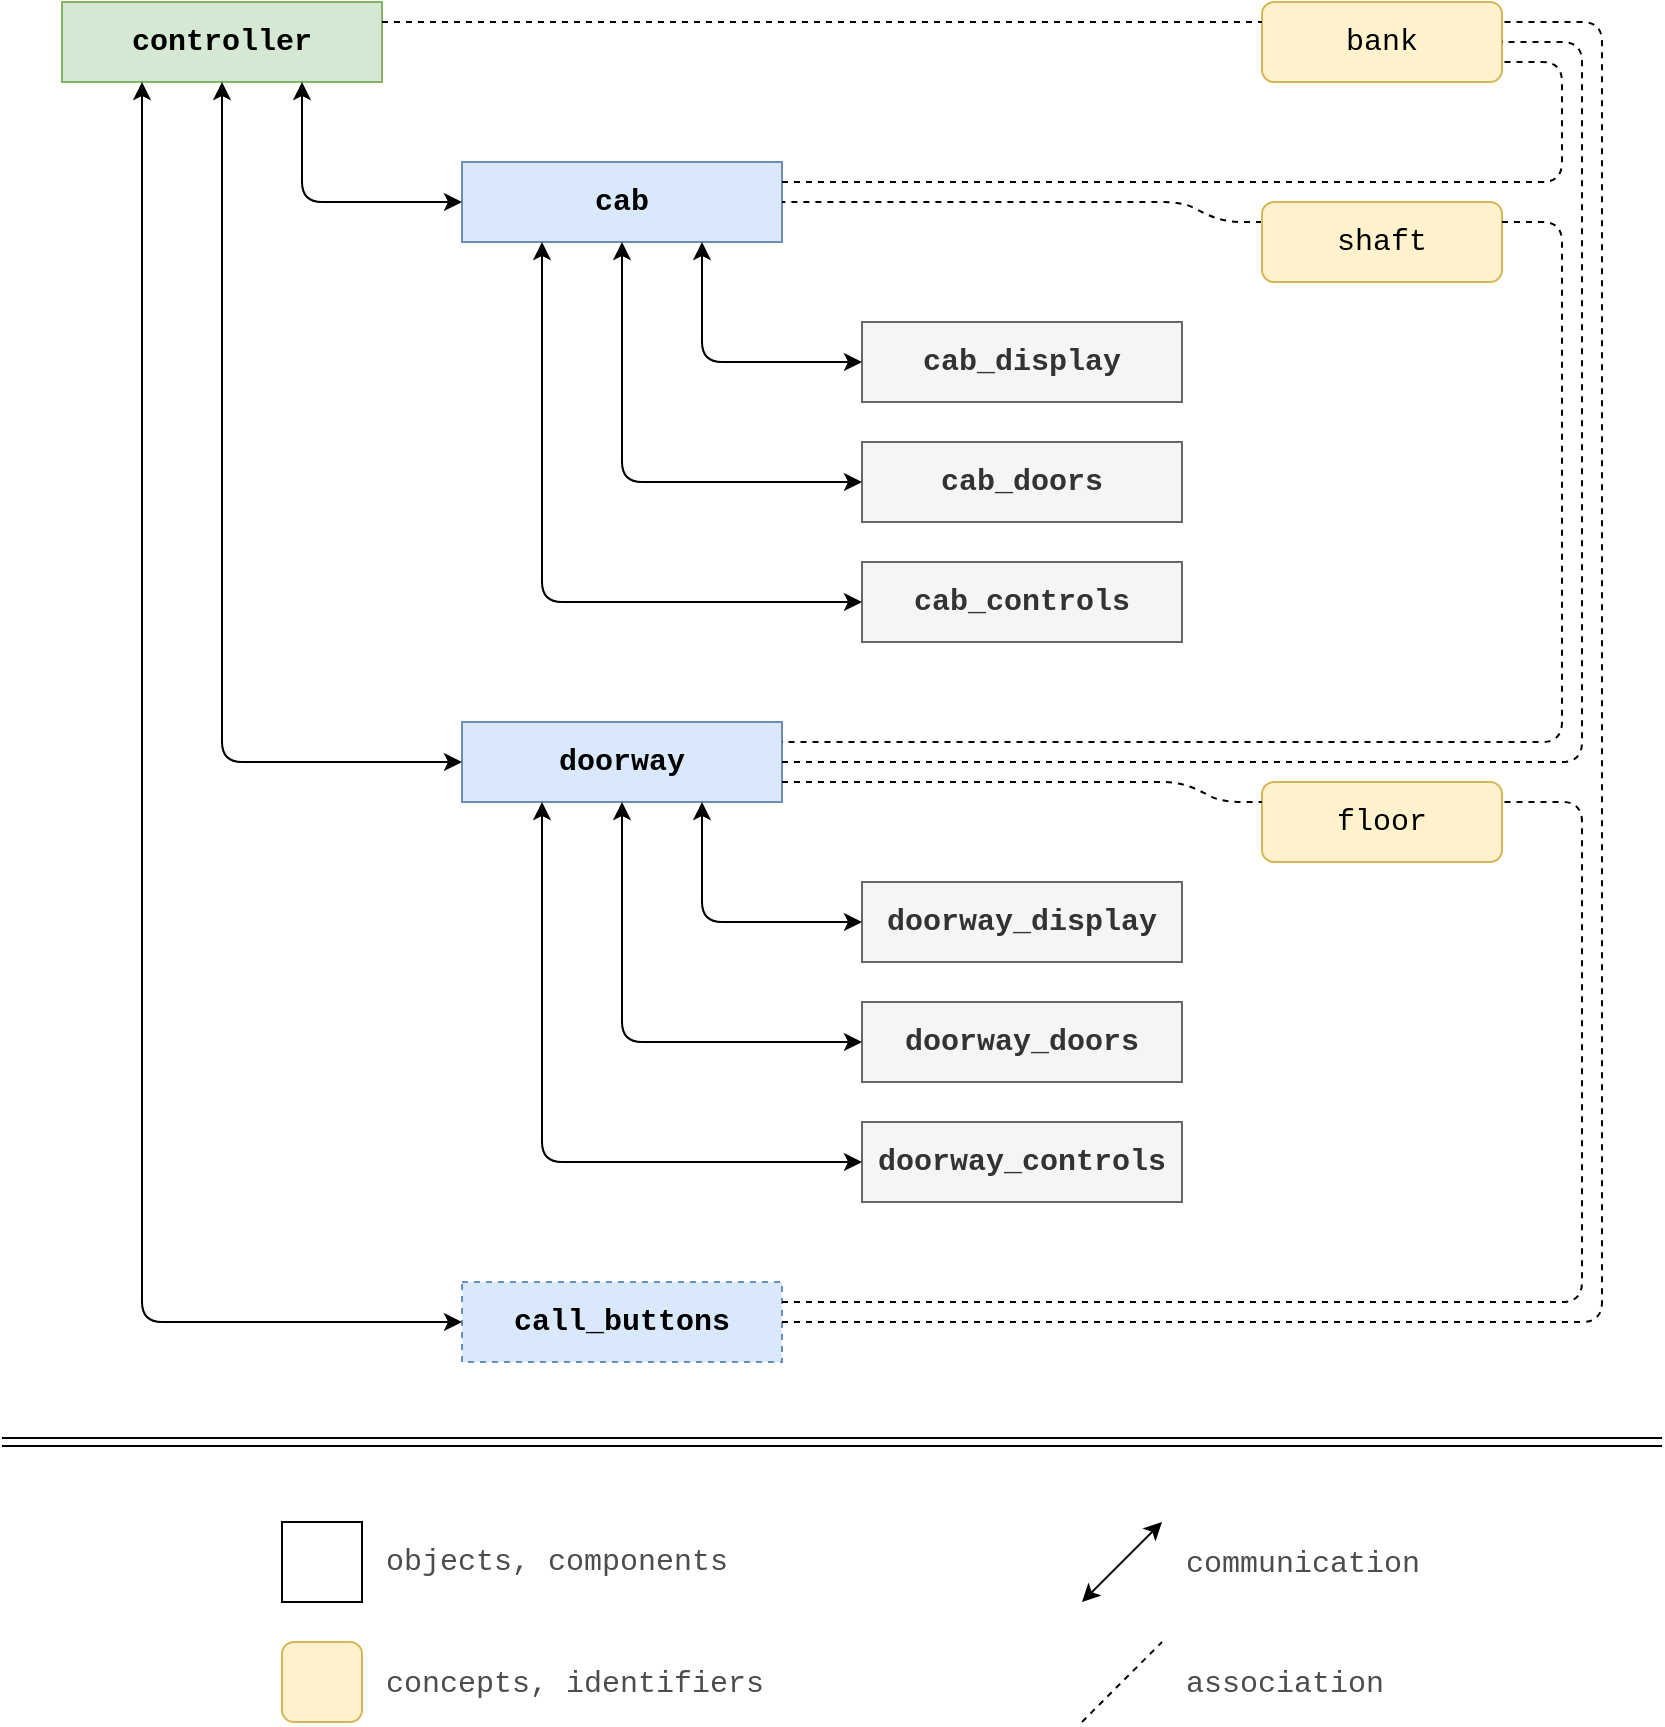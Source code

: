 <mxfile version="12.0.2" type="device" pages="1"><diagram id="s6BhUnjSNB9F5gDvlYiG" name="Page-1"><mxGraphModel dx="1368" dy="791" grid="1" gridSize="10" guides="1" tooltips="1" connect="1" arrows="1" fold="1" page="1" pageScale="1" pageWidth="850" pageHeight="940" math="0" shadow="0"><root><mxCell id="0"/><mxCell id="1" parent="0"/><mxCell id="050b_pp9p3oKfXsPpNDh-1" value="&lt;div style=&quot;font-size: 15px;&quot;&gt;controller&lt;/div&gt;" style="rounded=0;whiteSpace=wrap;html=1;fontFamily=Courier New;fontSize=15;fontStyle=1;strokeColor=#82b366;fillColor=#d5e8d4;" parent="1" vertex="1"><mxGeometry x="40" y="40" width="160" height="40" as="geometry"/></mxCell><mxCell id="050b_pp9p3oKfXsPpNDh-3" value="&lt;span style=&quot;font-size: 15px;&quot;&gt;&lt;font style=&quot;font-size: 15px;&quot;&gt;cab&lt;/font&gt;&lt;/span&gt;" style="rounded=0;whiteSpace=wrap;html=1;fontFamily=Courier New;fontSize=15;fontStyle=1;fillColor=#dae8fc;strokeColor=#6c8ebf;" parent="1" vertex="1"><mxGeometry x="240" y="120" width="160" height="40" as="geometry"/></mxCell><mxCell id="050b_pp9p3oKfXsPpNDh-5" value="&lt;div style=&quot;font-size: 15px;&quot;&gt;doorway&lt;/div&gt;" style="rounded=0;whiteSpace=wrap;html=1;fontFamily=Courier New;fontSize=15;fontStyle=1;fillColor=#dae8fc;strokeColor=#6c8ebf;" parent="1" vertex="1"><mxGeometry x="240" y="400" width="160" height="40" as="geometry"/></mxCell><mxCell id="050b_pp9p3oKfXsPpNDh-6" value="&lt;div&gt;cab_display&lt;/div&gt;" style="rounded=0;whiteSpace=wrap;html=1;fontFamily=Courier New;fontSize=15;fontStyle=1;fillColor=#f5f5f5;strokeColor=#666666;fontColor=#333333;" parent="1" vertex="1"><mxGeometry x="440" y="200" width="160" height="40" as="geometry"/></mxCell><mxCell id="050b_pp9p3oKfXsPpNDh-7" value="&lt;div&gt;cab_doors&lt;/div&gt;" style="rounded=0;whiteSpace=wrap;html=1;fontFamily=Courier New;fontSize=15;fontStyle=1;fillColor=#f5f5f5;strokeColor=#666666;fontColor=#333333;" parent="1" vertex="1"><mxGeometry x="440" y="260" width="160" height="40" as="geometry"/></mxCell><mxCell id="050b_pp9p3oKfXsPpNDh-8" value="cab_controls" style="rounded=0;whiteSpace=wrap;html=1;fontFamily=Courier New;fontSize=15;fontStyle=1;fillColor=#f5f5f5;strokeColor=#666666;fontColor=#333333;" parent="1" vertex="1"><mxGeometry x="440" y="320" width="160" height="40" as="geometry"/></mxCell><mxCell id="050b_pp9p3oKfXsPpNDh-9" value="doorway_display" style="rounded=0;whiteSpace=wrap;html=1;fontFamily=Courier New;fontSize=15;fontStyle=1;fillColor=#f5f5f5;strokeColor=#666666;fontColor=#333333;" parent="1" vertex="1"><mxGeometry x="440" y="480" width="160" height="40" as="geometry"/></mxCell><mxCell id="050b_pp9p3oKfXsPpNDh-10" value="doorway_doors" style="rounded=0;whiteSpace=wrap;html=1;fontFamily=Courier New;fontSize=15;fontStyle=1;fillColor=#f5f5f5;strokeColor=#666666;fontColor=#333333;" parent="1" vertex="1"><mxGeometry x="440" y="540" width="160" height="40" as="geometry"/></mxCell><mxCell id="050b_pp9p3oKfXsPpNDh-11" value="doorway_controls" style="rounded=0;whiteSpace=wrap;html=1;fontFamily=Courier New;fontSize=15;fontStyle=1;fillColor=#f5f5f5;strokeColor=#666666;fontColor=#333333;" parent="1" vertex="1"><mxGeometry x="440" y="600" width="160" height="40" as="geometry"/></mxCell><mxCell id="050b_pp9p3oKfXsPpNDh-12" value="" style="endArrow=classic;startArrow=classic;html=1;fontFamily=Courier New;fontSize=15;entryX=0;entryY=0.5;entryDx=0;entryDy=0;exitX=0.75;exitY=1;exitDx=0;exitDy=0;" parent="1" source="050b_pp9p3oKfXsPpNDh-5" target="050b_pp9p3oKfXsPpNDh-9" edge="1"><mxGeometry width="50" height="50" relative="1" as="geometry"><mxPoint x="-200" y="750" as="sourcePoint"/><mxPoint x="-150" y="700" as="targetPoint"/><Array as="points"><mxPoint x="360" y="500"/></Array></mxGeometry></mxCell><mxCell id="050b_pp9p3oKfXsPpNDh-14" value="" style="endArrow=classic;startArrow=classic;html=1;fontFamily=Courier New;fontSize=15;entryX=0;entryY=0.5;entryDx=0;entryDy=0;exitX=0.5;exitY=1;exitDx=0;exitDy=0;" parent="1" source="050b_pp9p3oKfXsPpNDh-5" target="050b_pp9p3oKfXsPpNDh-10" edge="1"><mxGeometry width="50" height="50" relative="1" as="geometry"><mxPoint x="298" y="470" as="sourcePoint"/><mxPoint x="370" y="510" as="targetPoint"/><Array as="points"><mxPoint x="320" y="560"/></Array></mxGeometry></mxCell><mxCell id="050b_pp9p3oKfXsPpNDh-15" value="" style="endArrow=classic;startArrow=classic;html=1;fontFamily=Courier New;fontSize=15;entryX=0;entryY=0.5;entryDx=0;entryDy=0;exitX=0.25;exitY=1;exitDx=0;exitDy=0;" parent="1" source="050b_pp9p3oKfXsPpNDh-5" target="050b_pp9p3oKfXsPpNDh-11" edge="1"><mxGeometry width="50" height="50" relative="1" as="geometry"><mxPoint x="308.08" y="451" as="sourcePoint"/><mxPoint x="370" y="590" as="targetPoint"/><Array as="points"><mxPoint x="280" y="620"/></Array></mxGeometry></mxCell><mxCell id="050b_pp9p3oKfXsPpNDh-17" value="" style="endArrow=classic;startArrow=classic;html=1;fontFamily=Courier New;fontSize=15;entryX=0;entryY=0.5;entryDx=0;entryDy=0;exitX=0.75;exitY=1;exitDx=0;exitDy=0;" parent="1" source="050b_pp9p3oKfXsPpNDh-3" target="050b_pp9p3oKfXsPpNDh-6" edge="1"><mxGeometry width="50" height="50" relative="1" as="geometry"><mxPoint x="320" y="160" as="sourcePoint"/><mxPoint x="360" y="220" as="targetPoint"/><Array as="points"><mxPoint x="360" y="220"/></Array></mxGeometry></mxCell><mxCell id="050b_pp9p3oKfXsPpNDh-18" value="" style="endArrow=classic;startArrow=classic;html=1;fontFamily=Courier New;fontSize=15;entryX=0;entryY=0.5;entryDx=0;entryDy=0;exitX=0.5;exitY=1;exitDx=0;exitDy=0;" parent="1" target="050b_pp9p3oKfXsPpNDh-7" edge="1"><mxGeometry width="50" height="50" relative="1" as="geometry"><mxPoint x="320" y="160" as="sourcePoint"/><mxPoint x="360" y="300" as="targetPoint"/><Array as="points"><mxPoint x="320" y="280"/></Array></mxGeometry></mxCell><mxCell id="050b_pp9p3oKfXsPpNDh-19" value="" style="endArrow=classic;startArrow=classic;html=1;fontFamily=Courier New;fontSize=15;entryX=0;entryY=0.5;entryDx=0;entryDy=0;exitX=0.25;exitY=1;exitDx=0;exitDy=0;" parent="1" source="050b_pp9p3oKfXsPpNDh-3" target="050b_pp9p3oKfXsPpNDh-8" edge="1"><mxGeometry width="50" height="50" relative="1" as="geometry"><mxPoint x="320" y="160" as="sourcePoint"/><mxPoint x="360" y="380" as="targetPoint"/><Array as="points"><mxPoint x="280" y="340"/></Array></mxGeometry></mxCell><mxCell id="050b_pp9p3oKfXsPpNDh-22" value="&lt;div&gt;call_buttons&lt;/div&gt;" style="rounded=0;whiteSpace=wrap;html=1;fontFamily=Courier New;fontSize=15;fontStyle=1;dashed=1;fillColor=#dae8fc;strokeColor=#6c8ebf;" parent="1" vertex="1"><mxGeometry x="240" y="680" width="160" height="40" as="geometry"/></mxCell><mxCell id="050b_pp9p3oKfXsPpNDh-25" value="&lt;div&gt;bank&lt;/div&gt;" style="rounded=1;whiteSpace=wrap;html=1;fontFamily=Courier New;fontSize=15;fillColor=#fff2cc;strokeColor=#d6b656;" parent="1" vertex="1"><mxGeometry x="640" y="40" width="120" height="40" as="geometry"/></mxCell><mxCell id="050b_pp9p3oKfXsPpNDh-27" value="&lt;div&gt;floor&lt;/div&gt;" style="rounded=1;whiteSpace=wrap;html=1;fontFamily=Courier New;fontSize=15;fillColor=#fff2cc;strokeColor=#d6b656;" parent="1" vertex="1"><mxGeometry x="640" y="430" width="120" height="40" as="geometry"/></mxCell><mxCell id="050b_pp9p3oKfXsPpNDh-33" value="" style="endArrow=classic;startArrow=classic;html=1;strokeColor=#000000;fontFamily=Courier New;fontSize=15;entryX=0;entryY=0.5;entryDx=0;entryDy=0;exitX=0.25;exitY=1;exitDx=0;exitDy=0;" parent="1" source="050b_pp9p3oKfXsPpNDh-1" target="050b_pp9p3oKfXsPpNDh-22" edge="1"><mxGeometry width="50" height="50" relative="1" as="geometry"><mxPoint x="40" y="870" as="sourcePoint"/><mxPoint x="90" y="820" as="targetPoint"/><Array as="points"><mxPoint x="80" y="700"/></Array></mxGeometry></mxCell><mxCell id="050b_pp9p3oKfXsPpNDh-34" value="" style="endArrow=classic;startArrow=classic;html=1;strokeColor=#000000;fontFamily=Courier New;fontSize=15;entryX=0;entryY=0.5;entryDx=0;entryDy=0;exitX=0.5;exitY=1;exitDx=0;exitDy=0;" parent="1" source="050b_pp9p3oKfXsPpNDh-1" target="050b_pp9p3oKfXsPpNDh-5" edge="1"><mxGeometry width="50" height="50" relative="1" as="geometry"><mxPoint x="90" y="90" as="sourcePoint"/><mxPoint x="250" y="790" as="targetPoint"/><Array as="points"><mxPoint x="120" y="420"/></Array></mxGeometry></mxCell><mxCell id="050b_pp9p3oKfXsPpNDh-35" value="" style="endArrow=classic;startArrow=classic;html=1;strokeColor=#000000;fontFamily=Courier New;fontSize=15;entryX=0;entryY=0.5;entryDx=0;entryDy=0;exitX=0.75;exitY=1;exitDx=0;exitDy=0;" parent="1" source="050b_pp9p3oKfXsPpNDh-1" target="050b_pp9p3oKfXsPpNDh-3" edge="1"><mxGeometry width="50" height="50" relative="1" as="geometry"><mxPoint x="130" y="90" as="sourcePoint"/><mxPoint x="250" y="470" as="targetPoint"/><Array as="points"><mxPoint x="160" y="140"/></Array></mxGeometry></mxCell><mxCell id="050b_pp9p3oKfXsPpNDh-36" value="" style="endArrow=none;dashed=1;html=1;strokeColor=#000000;fontFamily=Courier New;fontSize=15;exitX=1;exitY=0.25;exitDx=0;exitDy=0;" parent="1" source="050b_pp9p3oKfXsPpNDh-1" edge="1"><mxGeometry width="50" height="50" relative="1" as="geometry"><mxPoint x="40" y="870" as="sourcePoint"/><mxPoint x="640" y="50" as="targetPoint"/></mxGeometry></mxCell><mxCell id="050b_pp9p3oKfXsPpNDh-37" value="" style="endArrow=none;dashed=1;html=1;strokeColor=#000000;fontFamily=Courier New;fontSize=15;entryX=1;entryY=0.75;entryDx=0;entryDy=0;exitX=1;exitY=0.25;exitDx=0;exitDy=0;" parent="1" source="050b_pp9p3oKfXsPpNDh-3" target="050b_pp9p3oKfXsPpNDh-25" edge="1"><mxGeometry width="50" height="50" relative="1" as="geometry"><mxPoint x="40" y="870" as="sourcePoint"/><mxPoint x="90" y="820" as="targetPoint"/><Array as="points"><mxPoint x="790" y="130"/><mxPoint x="790" y="70"/></Array></mxGeometry></mxCell><mxCell id="050b_pp9p3oKfXsPpNDh-41" value="" style="endArrow=none;dashed=1;html=1;strokeColor=#000000;fontFamily=Courier New;fontSize=15;entryX=1;entryY=0.5;entryDx=0;entryDy=0;" parent="1" target="050b_pp9p3oKfXsPpNDh-25" edge="1"><mxGeometry width="50" height="50" relative="1" as="geometry"><mxPoint x="400" y="420" as="sourcePoint"/><mxPoint x="860" y="390" as="targetPoint"/><Array as="points"><mxPoint x="800" y="420"/><mxPoint x="800" y="60"/></Array></mxGeometry></mxCell><mxCell id="050b_pp9p3oKfXsPpNDh-42" value="" style="endArrow=none;dashed=1;html=1;strokeColor=#000000;fontFamily=Courier New;fontSize=15;entryX=1;entryY=0.25;entryDx=0;entryDy=0;exitX=1;exitY=0.5;exitDx=0;exitDy=0;" parent="1" source="050b_pp9p3oKfXsPpNDh-22" target="050b_pp9p3oKfXsPpNDh-25" edge="1"><mxGeometry width="50" height="50" relative="1" as="geometry"><mxPoint x="40" y="870" as="sourcePoint"/><mxPoint x="90" y="820" as="targetPoint"/><Array as="points"><mxPoint x="810" y="700"/><mxPoint x="810" y="50"/></Array></mxGeometry></mxCell><mxCell id="050b_pp9p3oKfXsPpNDh-43" value="" style="endArrow=none;dashed=1;html=1;strokeColor=#000000;fontFamily=Courier New;fontSize=15;exitX=1;exitY=0.75;exitDx=0;exitDy=0;entryX=0;entryY=0.25;entryDx=0;entryDy=0;" parent="1" source="050b_pp9p3oKfXsPpNDh-5" target="050b_pp9p3oKfXsPpNDh-27" edge="1"><mxGeometry width="50" height="50" relative="1" as="geometry"><mxPoint x="40" y="830" as="sourcePoint"/><mxPoint x="630" y="450" as="targetPoint"/><Array as="points"><mxPoint x="600" y="430"/><mxPoint x="620" y="440"/></Array></mxGeometry></mxCell><mxCell id="050b_pp9p3oKfXsPpNDh-44" value="" style="endArrow=none;dashed=1;html=1;strokeColor=#000000;fontFamily=Courier New;fontSize=15;entryX=1;entryY=0.25;entryDx=0;entryDy=0;exitX=1;exitY=0.25;exitDx=0;exitDy=0;" parent="1" source="050b_pp9p3oKfXsPpNDh-22" target="050b_pp9p3oKfXsPpNDh-27" edge="1"><mxGeometry width="50" height="50" relative="1" as="geometry"><mxPoint x="40" y="830" as="sourcePoint"/><mxPoint x="90" y="780" as="targetPoint"/><Array as="points"><mxPoint x="800" y="690"/><mxPoint x="800" y="440"/></Array></mxGeometry></mxCell><mxCell id="050b_pp9p3oKfXsPpNDh-47" value="" style="endArrow=none;dashed=1;html=1;strokeColor=#000000;fontFamily=Courier New;fontSize=15;fontColor=#4D4D4D;entryX=1;entryY=0.5;entryDx=0;entryDy=0;exitX=0;exitY=0.25;exitDx=0;exitDy=0;" parent="1" source="WCFcPeHGIXC2PlCuYW68-1" target="050b_pp9p3oKfXsPpNDh-3" edge="1"><mxGeometry width="50" height="50" relative="1" as="geometry"><mxPoint x="40" y="870" as="sourcePoint"/><mxPoint x="90" y="820" as="targetPoint"/><Array as="points"><mxPoint x="620" y="150"/><mxPoint x="600" y="140"/></Array></mxGeometry></mxCell><mxCell id="050b_pp9p3oKfXsPpNDh-48" value="" style="rounded=0;whiteSpace=wrap;html=1;fontFamily=Courier New;fontSize=15;fontColor=#4D4D4D;" parent="1" vertex="1"><mxGeometry x="150" y="800" width="40" height="40" as="geometry"/></mxCell><mxCell id="050b_pp9p3oKfXsPpNDh-49" value="objects, components" style="text;html=1;resizable=0;points=[];autosize=1;align=left;verticalAlign=top;spacingTop=-4;fontSize=15;fontFamily=Courier New;fontColor=#4D4D4D;" parent="1" vertex="1"><mxGeometry x="200" y="809" width="190" height="20" as="geometry"/></mxCell><mxCell id="050b_pp9p3oKfXsPpNDh-50" value="" style="rounded=1;whiteSpace=wrap;html=1;fontFamily=Courier New;fontSize=15;fillColor=#fff2cc;strokeColor=#d6b656;" parent="1" vertex="1"><mxGeometry x="150" y="860" width="40" height="40" as="geometry"/></mxCell><mxCell id="050b_pp9p3oKfXsPpNDh-51" value="concepts, identifiers" style="text;html=1;resizable=0;points=[];autosize=1;align=left;verticalAlign=top;spacingTop=-4;fontSize=15;fontFamily=Courier New;fontColor=#4D4D4D;" parent="1" vertex="1"><mxGeometry x="200" y="870" width="200" height="20" as="geometry"/></mxCell><mxCell id="050b_pp9p3oKfXsPpNDh-53" value="" style="endArrow=classic;startArrow=classic;html=1;strokeColor=#000000;fontFamily=Courier New;fontSize=15;fontColor=#4D4D4D;" parent="1" edge="1"><mxGeometry width="50" height="50" relative="1" as="geometry"><mxPoint x="550" y="840" as="sourcePoint"/><mxPoint x="590" y="800" as="targetPoint"/></mxGeometry></mxCell><mxCell id="050b_pp9p3oKfXsPpNDh-54" value="" style="endArrow=none;dashed=1;html=1;strokeColor=#000000;fontFamily=Courier New;fontSize=15;fontColor=#4D4D4D;" parent="1" edge="1"><mxGeometry width="50" height="50" relative="1" as="geometry"><mxPoint x="550" y="900" as="sourcePoint"/><mxPoint x="590" y="860" as="targetPoint"/></mxGeometry></mxCell><mxCell id="050b_pp9p3oKfXsPpNDh-55" value="communication" style="text;html=1;resizable=0;points=[];autosize=1;align=left;verticalAlign=top;spacingTop=-4;fontSize=15;fontFamily=Courier New;fontColor=#4D4D4D;" parent="1" vertex="1"><mxGeometry x="600" y="810" width="130" height="20" as="geometry"/></mxCell><mxCell id="050b_pp9p3oKfXsPpNDh-56" value="&lt;div&gt;association&lt;/div&gt;" style="text;html=1;resizable=0;points=[];autosize=1;align=left;verticalAlign=top;spacingTop=-4;fontSize=15;fontFamily=Courier New;fontColor=#4D4D4D;" parent="1" vertex="1"><mxGeometry x="600" y="870" width="110" height="20" as="geometry"/></mxCell><mxCell id="050b_pp9p3oKfXsPpNDh-57" value="" style="shape=link;html=1;strokeColor=#000000;fontFamily=Courier New;fontSize=15;fontColor=#4D4D4D;" parent="1" edge="1"><mxGeometry width="50" height="50" relative="1" as="geometry"><mxPoint x="10" y="760" as="sourcePoint"/><mxPoint x="840" y="760" as="targetPoint"/><Array as="points"/></mxGeometry></mxCell><mxCell id="WCFcPeHGIXC2PlCuYW68-1" value="&lt;div&gt;shaft&lt;/div&gt;" style="rounded=1;whiteSpace=wrap;html=1;fontFamily=Courier New;fontSize=15;fillColor=#fff2cc;strokeColor=#d6b656;" vertex="1" parent="1"><mxGeometry x="640" y="140" width="120" height="40" as="geometry"/></mxCell><mxCell id="WCFcPeHGIXC2PlCuYW68-2" value="" style="endArrow=none;dashed=1;html=1;exitX=1;exitY=0.25;exitDx=0;exitDy=0;entryX=1;entryY=0.25;entryDx=0;entryDy=0;" edge="1" parent="1" source="WCFcPeHGIXC2PlCuYW68-1" target="050b_pp9p3oKfXsPpNDh-5"><mxGeometry width="50" height="50" relative="1" as="geometry"><mxPoint x="710" y="320" as="sourcePoint"/><mxPoint x="210" y="580" as="targetPoint"/><Array as="points"><mxPoint x="790" y="150"/><mxPoint x="790" y="410"/></Array></mxGeometry></mxCell></root></mxGraphModel></diagram></mxfile>